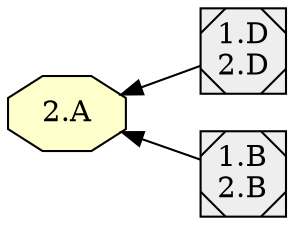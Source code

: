digraph {

rankdir = RL

  node [shape=box style="filled" fillcolor="#CCFFCC"]
  node [shape=octagon style="filled" fillcolor="#FFFFCC"]
  "2.A"
  "2.A"
  node [shape=Msquare style="filled" fillcolor="#EEEEEE"]
  "1.D\n2.D"
  "1.B\n2.B"
  "1.B\n2.B"
  "1.D\n2.D"
  "1.D\n2.D"
  "1.B\n2.B"
  "1.D\n2.D" -> "2.A" [style=filled, color=black];
  "1.B\n2.B" -> "2.A" [style=filled, color=black];
  subgraph cluster_lg {
    rankdir = LR
  }
}
